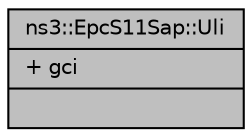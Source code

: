 digraph "ns3::EpcS11Sap::Uli"
{
  edge [fontname="Helvetica",fontsize="10",labelfontname="Helvetica",labelfontsize="10"];
  node [fontname="Helvetica",fontsize="10",shape=record];
  Node1 [label="{ns3::EpcS11Sap::Uli\n|+ gci\l|}",height=0.2,width=0.4,color="black", fillcolor="grey75", style="filled", fontcolor="black"];
}
